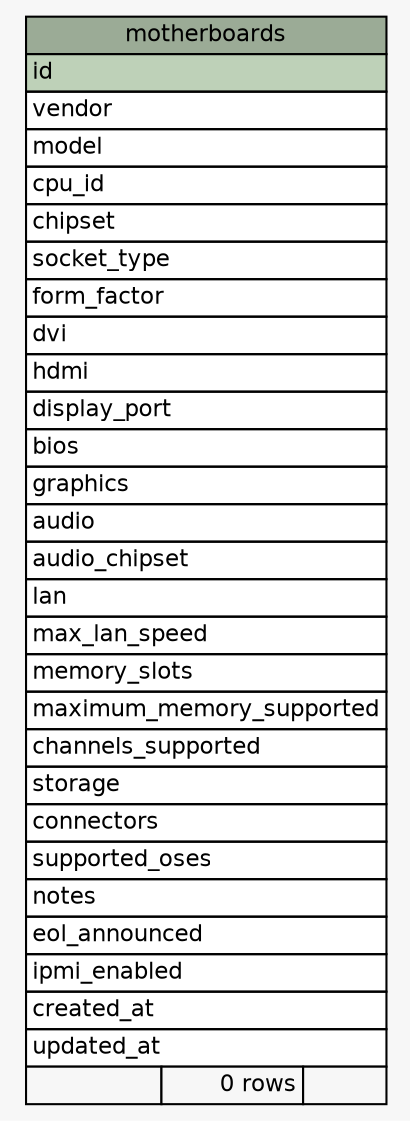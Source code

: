 // dot 2.40.1 on Linux 5.0.0-23-generic
// SchemaSpy rev 590
digraph "motherboards" {
  graph [
    rankdir="RL"
    bgcolor="#f7f7f7"
    nodesep="0.18"
    ranksep="0.46"
    fontname="Helvetica"
    fontsize="11"
  ];
  node [
    fontname="Helvetica"
    fontsize="11"
    shape="plaintext"
  ];
  edge [
    arrowsize="0.8"
  ];
  "motherboards" [
    label=<
    <TABLE BORDER="0" CELLBORDER="1" CELLSPACING="0" BGCOLOR="#ffffff">
      <TR><TD COLSPAN="3" BGCOLOR="#9bab96" ALIGN="CENTER">motherboards</TD></TR>
      <TR><TD PORT="id" COLSPAN="3" BGCOLOR="#bed1b8" ALIGN="LEFT">id</TD></TR>
      <TR><TD PORT="vendor" COLSPAN="3" ALIGN="LEFT">vendor</TD></TR>
      <TR><TD PORT="model" COLSPAN="3" ALIGN="LEFT">model</TD></TR>
      <TR><TD PORT="cpu_id" COLSPAN="3" ALIGN="LEFT">cpu_id</TD></TR>
      <TR><TD PORT="chipset" COLSPAN="3" ALIGN="LEFT">chipset</TD></TR>
      <TR><TD PORT="socket_type" COLSPAN="3" ALIGN="LEFT">socket_type</TD></TR>
      <TR><TD PORT="form_factor" COLSPAN="3" ALIGN="LEFT">form_factor</TD></TR>
      <TR><TD PORT="dvi" COLSPAN="3" ALIGN="LEFT">dvi</TD></TR>
      <TR><TD PORT="hdmi" COLSPAN="3" ALIGN="LEFT">hdmi</TD></TR>
      <TR><TD PORT="display_port" COLSPAN="3" ALIGN="LEFT">display_port</TD></TR>
      <TR><TD PORT="bios" COLSPAN="3" ALIGN="LEFT">bios</TD></TR>
      <TR><TD PORT="graphics" COLSPAN="3" ALIGN="LEFT">graphics</TD></TR>
      <TR><TD PORT="audio" COLSPAN="3" ALIGN="LEFT">audio</TD></TR>
      <TR><TD PORT="audio_chipset" COLSPAN="3" ALIGN="LEFT">audio_chipset</TD></TR>
      <TR><TD PORT="lan" COLSPAN="3" ALIGN="LEFT">lan</TD></TR>
      <TR><TD PORT="max_lan_speed" COLSPAN="3" ALIGN="LEFT">max_lan_speed</TD></TR>
      <TR><TD PORT="memory_slots" COLSPAN="3" ALIGN="LEFT">memory_slots</TD></TR>
      <TR><TD PORT="maximum_memory_supported" COLSPAN="3" ALIGN="LEFT">maximum_memory_supported</TD></TR>
      <TR><TD PORT="channels_supported" COLSPAN="3" ALIGN="LEFT">channels_supported</TD></TR>
      <TR><TD PORT="storage" COLSPAN="3" ALIGN="LEFT">storage</TD></TR>
      <TR><TD PORT="connectors" COLSPAN="3" ALIGN="LEFT">connectors</TD></TR>
      <TR><TD PORT="supported_oses" COLSPAN="3" ALIGN="LEFT">supported_oses</TD></TR>
      <TR><TD PORT="notes" COLSPAN="3" ALIGN="LEFT">notes</TD></TR>
      <TR><TD PORT="eol_announced" COLSPAN="3" ALIGN="LEFT">eol_announced</TD></TR>
      <TR><TD PORT="ipmi_enabled" COLSPAN="3" ALIGN="LEFT">ipmi_enabled</TD></TR>
      <TR><TD PORT="created_at" COLSPAN="3" ALIGN="LEFT">created_at</TD></TR>
      <TR><TD PORT="updated_at" COLSPAN="3" ALIGN="LEFT">updated_at</TD></TR>
      <TR><TD ALIGN="LEFT" BGCOLOR="#f7f7f7">  </TD><TD ALIGN="RIGHT" BGCOLOR="#f7f7f7">0 rows</TD><TD ALIGN="RIGHT" BGCOLOR="#f7f7f7">  </TD></TR>
    </TABLE>>
    URL="tables/motherboards.html"
    tooltip="motherboards"
  ];
}
